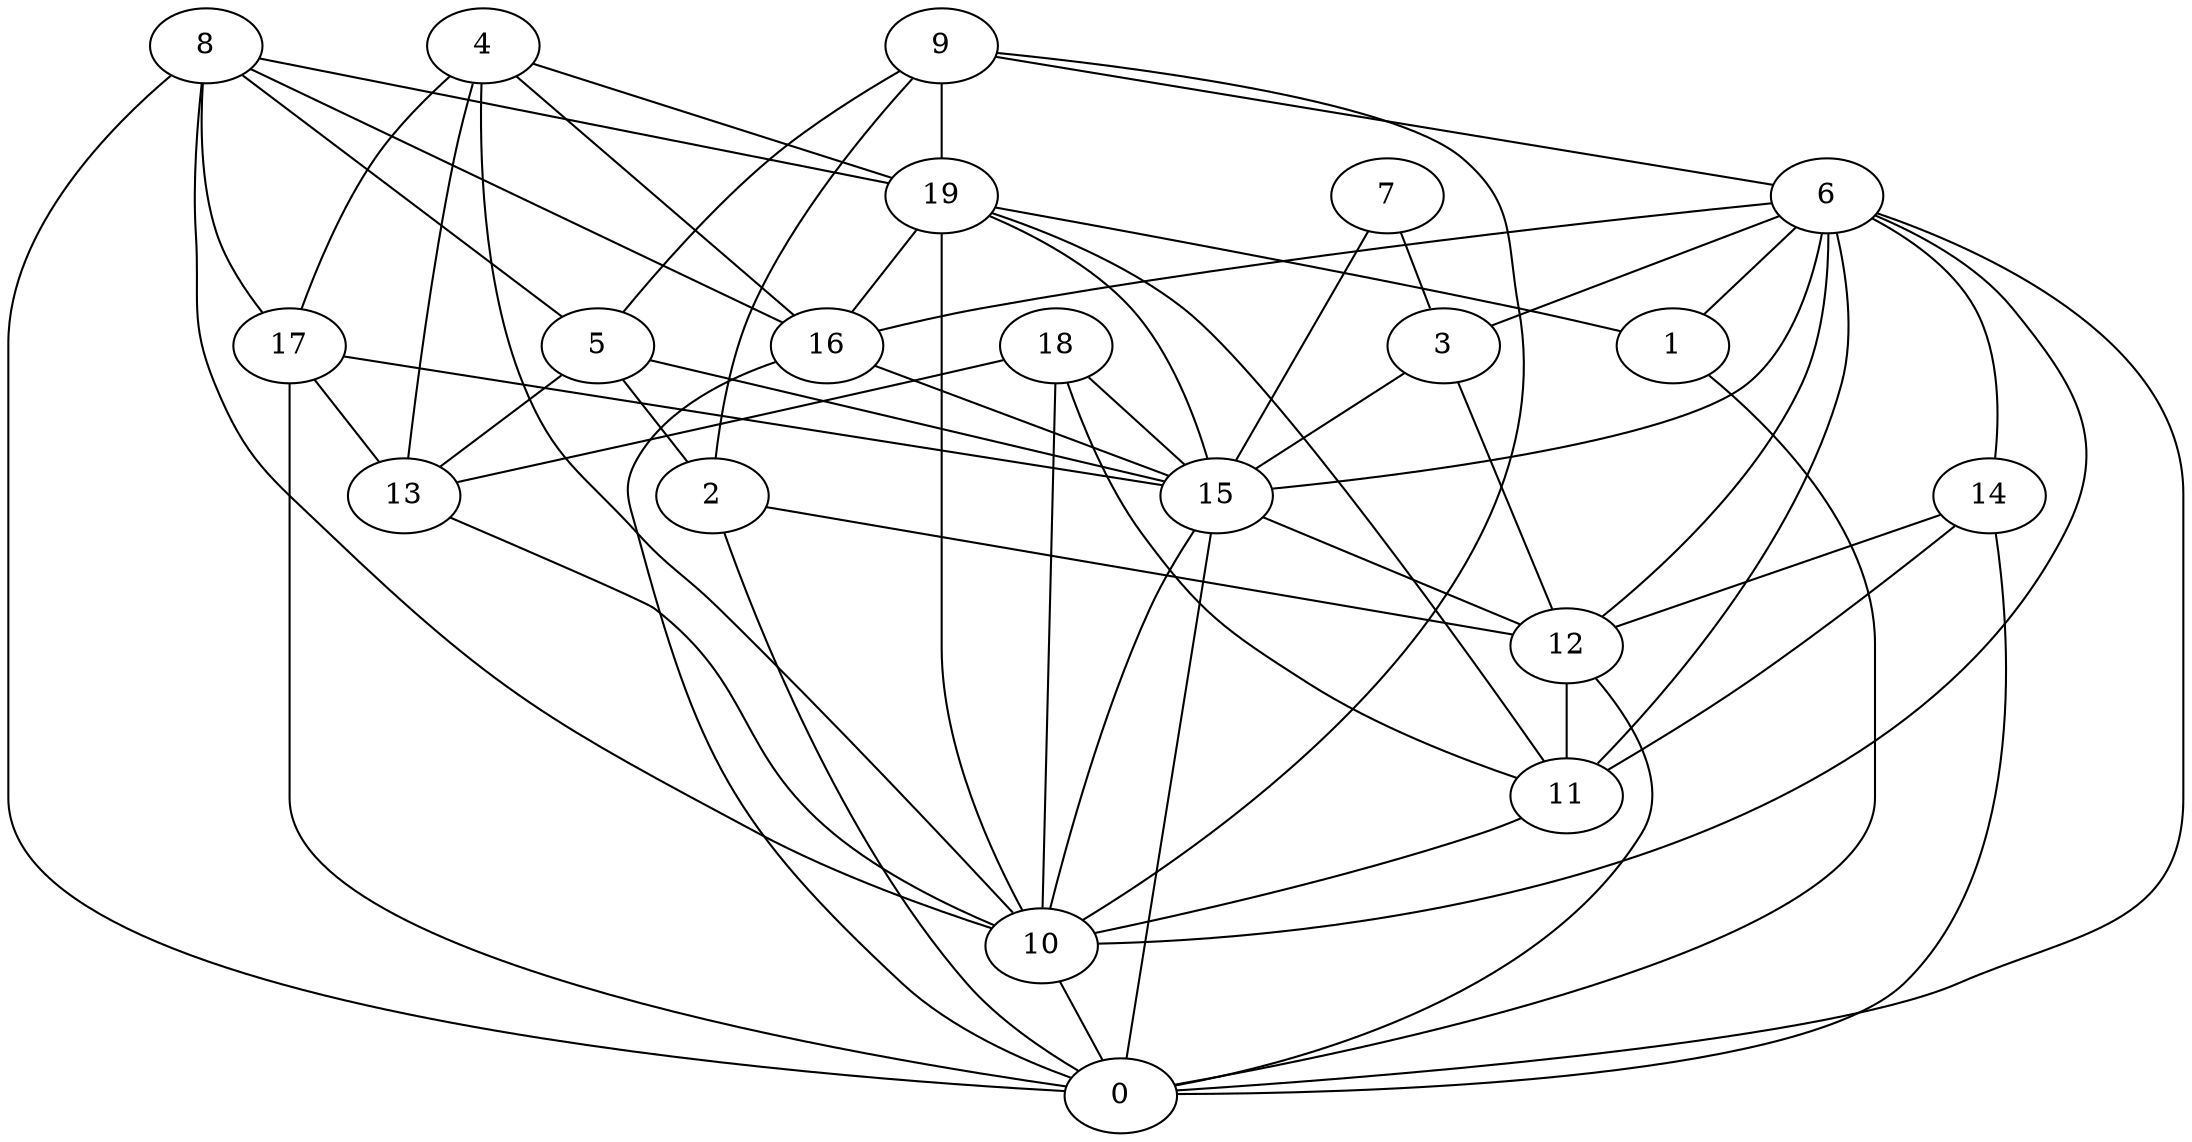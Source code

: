 digraph GG_graph {

subgraph G_graph {
edge [color = black]
"2" -> "0" [dir = none]
"16" -> "15" [dir = none]
"3" -> "12" [dir = none]
"15" -> "12" [dir = none]
"6" -> "11" [dir = none]
"6" -> "14" [dir = none]
"6" -> "10" [dir = none]
"6" -> "15" [dir = none]
"19" -> "1" [dir = none]
"19" -> "10" [dir = none]
"8" -> "17" [dir = none]
"8" -> "0" [dir = none]
"8" -> "10" [dir = none]
"7" -> "3" [dir = none]
"17" -> "13" [dir = none]
"18" -> "13" [dir = none]
"4" -> "19" [dir = none]
"9" -> "5" [dir = none]
"9" -> "19" [dir = none]
"8" -> "19" [dir = none]
"9" -> "10" [dir = none]
"4" -> "13" [dir = none]
"6" -> "12" [dir = none]
"3" -> "15" [dir = none]
"1" -> "0" [dir = none]
"17" -> "15" [dir = none]
"15" -> "10" [dir = none]
"13" -> "10" [dir = none]
"14" -> "11" [dir = none]
"12" -> "0" [dir = none]
"19" -> "15" [dir = none]
"19" -> "11" [dir = none]
"5" -> "13" [dir = none]
"18" -> "10" [dir = none]
"14" -> "12" [dir = none]
"11" -> "10" [dir = none]
"5" -> "2" [dir = none]
"19" -> "16" [dir = none]
"7" -> "15" [dir = none]
"10" -> "0" [dir = none]
"12" -> "11" [dir = none]
"6" -> "0" [dir = none]
"6" -> "3" [dir = none]
"2" -> "12" [dir = none]
"5" -> "15" [dir = none]
"17" -> "0" [dir = none]
"4" -> "17" [dir = none]
"8" -> "5" [dir = none]
"4" -> "16" [dir = none]
"4" -> "10" [dir = none]
"16" -> "0" [dir = none]
"6" -> "16" [dir = none]
"8" -> "16" [dir = none]
"18" -> "11" [dir = none]
"9" -> "6" [dir = none]
"14" -> "0" [dir = none]
"15" -> "0" [dir = none]
"9" -> "2" [dir = none]
"6" -> "1" [dir = none]
"18" -> "15" [dir = none]
}

}

